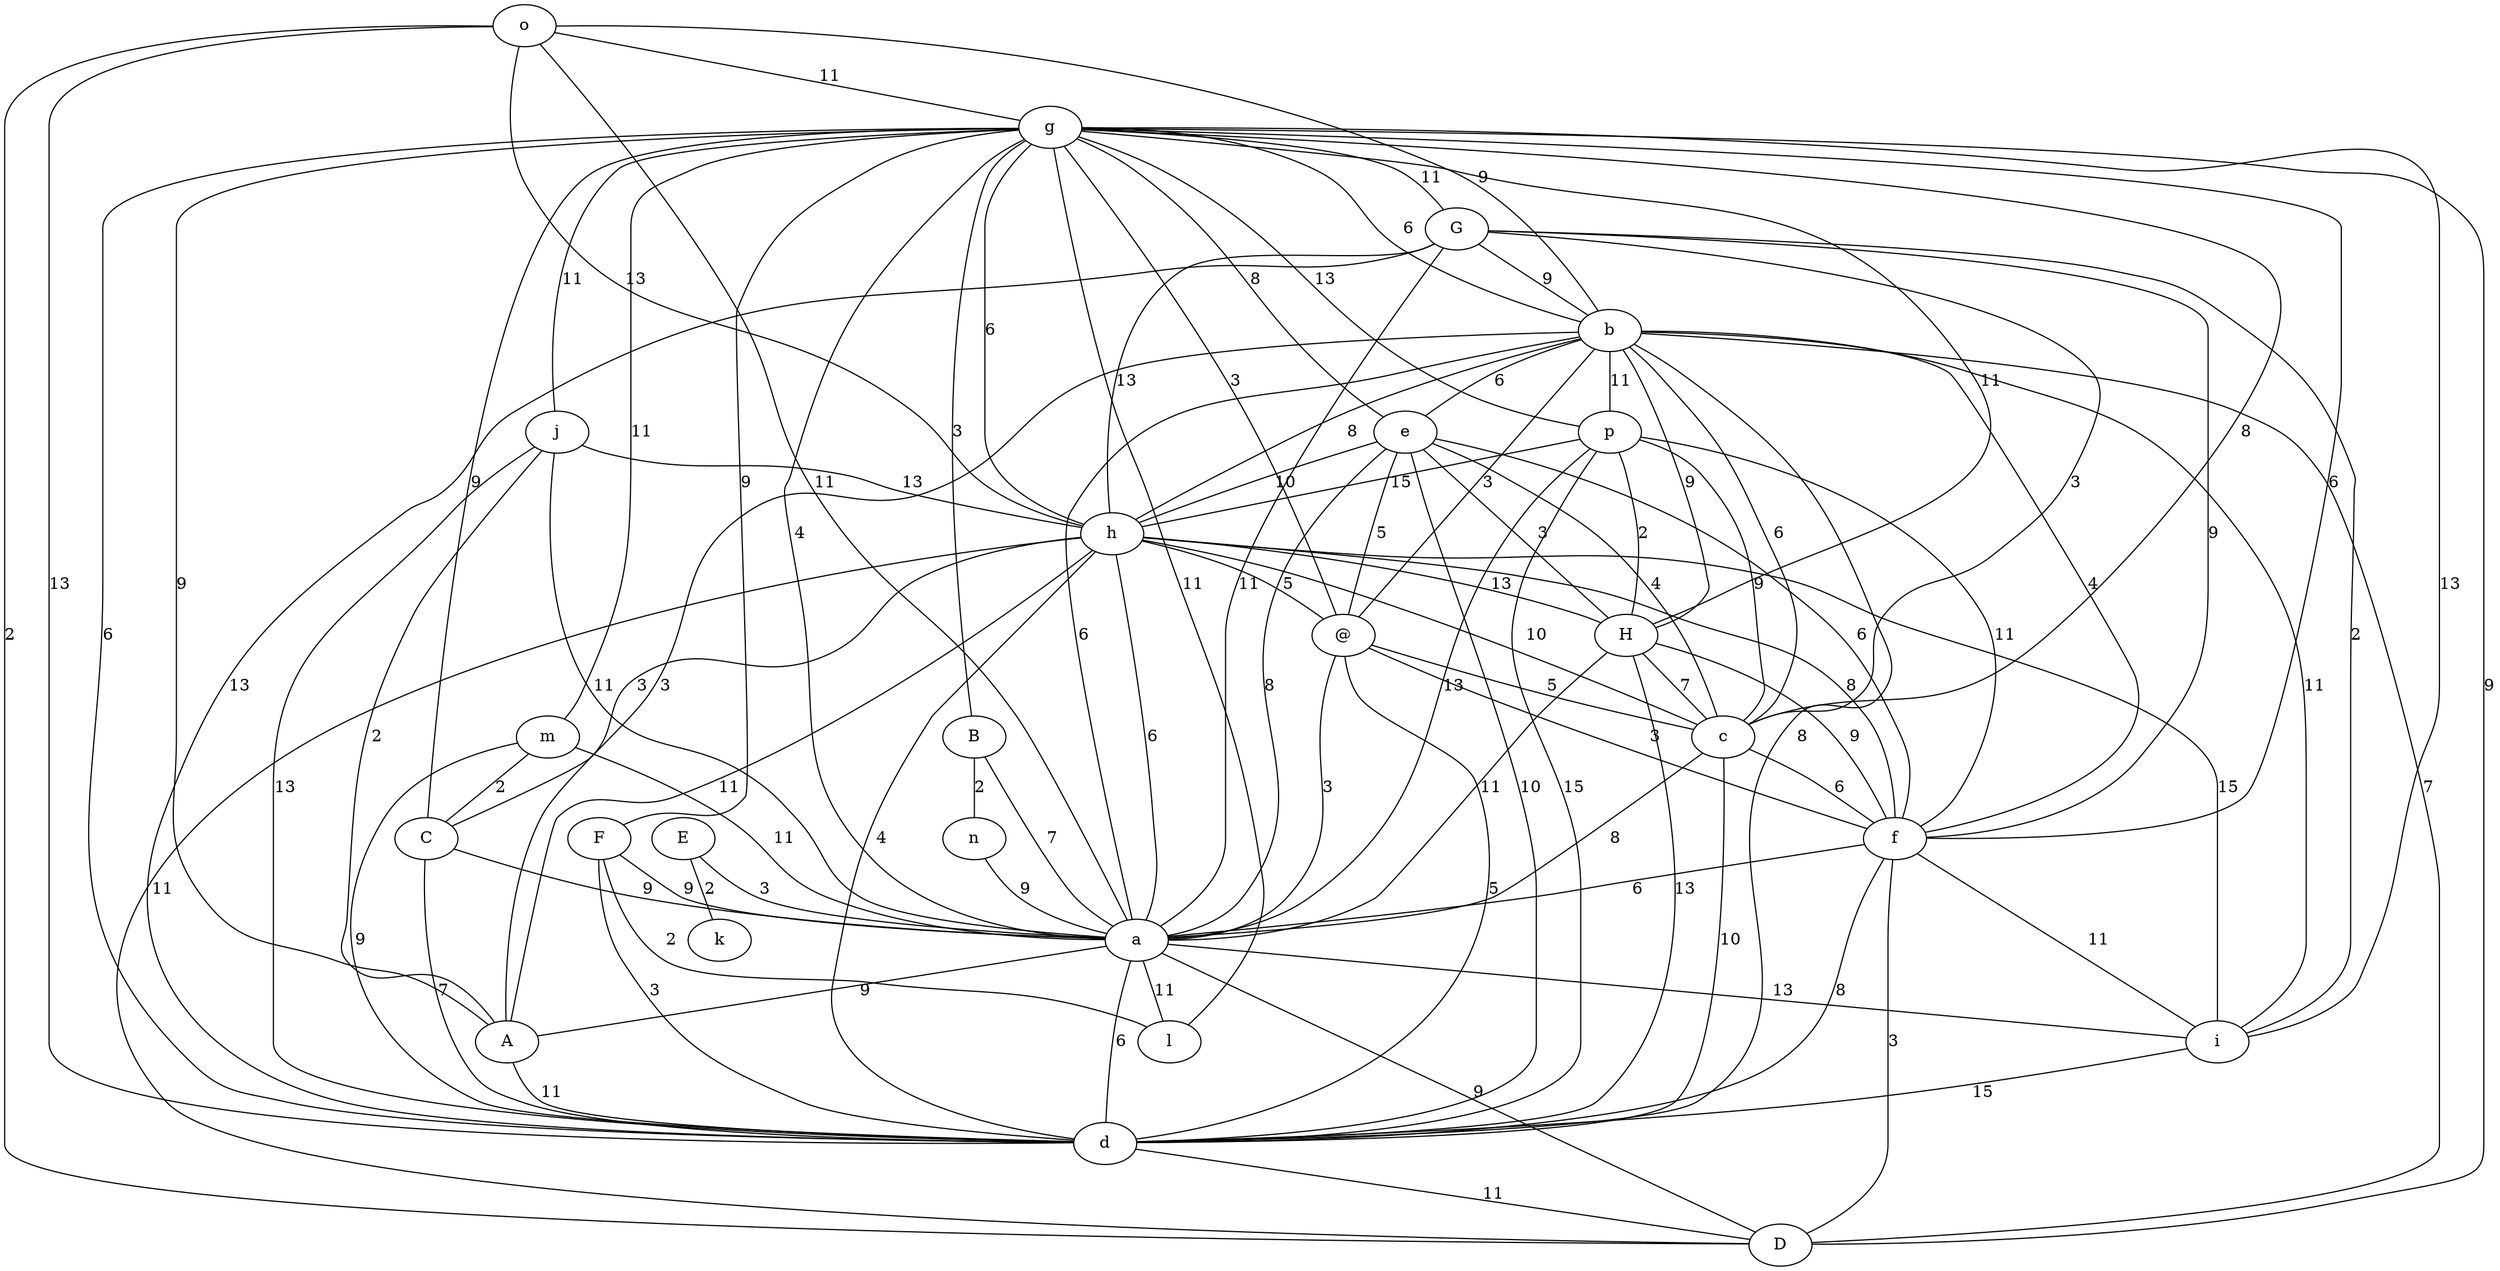 digraph G {
	node0 [label="o"];
	node1 [label="g"];
	node2 [label="G"];
	node3 [label="b"];
	node4 [label="j"];
	node5 [label="B"];
	node6 [label="e"];
	node7 [label="m"];
	node8 [label="E"];
	node9 [label="p"];
	node10 [label="h"];
	node11 [label="H"];
	node12 [label="@"];
	node13 [label="k"];
	node14 [label="c"];
	node15 [label="C"];
	node16 [label="f"];
	node17 [label="n"];
	node18 [label="F"];
	node19 [label="a"];
	node20 [label="i"];
	node21 [label="A"];
	node22 [label="l"];
	node23 [label="d"];
	node24 [label="D"];
	subgraph U {
		edge [dir=none];
		node0 -> node1 [label="11"];
		node0 -> node3 [label="9"];
		node0 -> node19 [label="11"];
		node0 -> node10 [label="13"];
		node0 -> node24 [label="2"];
		node0 -> node23 [label="13"];
		node1 -> node2 [label="11"];
		node1 -> node6 [label="8"];
		node1 -> node22 [label="11"];
		node1 -> node7 [label="11"];
		node1 -> node4 [label="11"];
		node1 -> node20 [label="13"];
		node1 -> node18 [label="9"];
		node1 -> node16 [label="6"];
		node1 -> node24 [label="9"];
		node1 -> node23 [label="6"];
		node1 -> node5 [label="3"];
		node1 -> node3 [label="6"];
		node1 -> node15 [label="9"];
		node1 -> node14 [label="8"];
		node1 -> node12 [label="3"];
		node1 -> node9 [label="13"];
		node1 -> node21 [label="9"];
		node1 -> node19 [label="4"];
		node1 -> node11 [label="11"];
		node1 -> node10 [label="6"];
		node2 -> node16 [label="9"];
		node2 -> node23 [label="13"];
		node2 -> node3 [label="9"];
		node2 -> node14 [label="3"];
		node2 -> node19 [label="11"];
		node2 -> node10 [label="13"];
		node2 -> node20 [label="2"];
		node3 -> node16 [label="4"];
		node3 -> node6 [label="6"];
		node3 -> node14 [label="6"];
		node3 -> node20 [label="11"];
		node3 -> node24 [label="7"];
		node3 -> node23 [label="8"];
		node3 -> node12 [label="3"];
		node3 -> node9 [label="11"];
		node3 -> node21 [label="3"];
		node3 -> node19 [label="6"];
		node3 -> node11 [label="9"];
		node3 -> node10 [label="8"];
		node4 -> node23 [label="13"];
		node4 -> node10 [label="13"];
		node4 -> node21 [label="2"];
		node4 -> node19 [label="11"];
		node5 -> node19 [label="7"];
		node5 -> node17 [label="2"];
		node6 -> node16 [label="6"];
		node6 -> node23 [label="10"];
		node6 -> node14 [label="4"];
		node6 -> node12 [label="5"];
		node6 -> node19 [label="8"];
		node6 -> node11 [label="3"];
		node6 -> node10 [label="10"];
		node7 -> node23 [label="9"];
		node7 -> node15 [label="2"];
		node7 -> node19 [label="11"];
		node8 -> node19 [label="3"];
		node8 -> node13 [label="2"];
		node9 -> node16 [label="11"];
		node9 -> node23 [label="15"];
		node9 -> node14 [label="9"];
		node9 -> node19 [label="13"];
		node9 -> node11 [label="2"];
		node9 -> node10 [label="15"];
		node10 -> node16 [label="8"];
		node10 -> node11 [label="13"];
		node10 -> node20 [label="15"];
		node10 -> node24 [label="11"];
		node10 -> node23 [label="4"];
		node10 -> node15 [label="3"];
		node10 -> node14 [label="10"];
		node10 -> node12 [label="5"];
		node10 -> node21 [label="11"];
		node10 -> node19 [label="6"];
		node11 -> node16 [label="9"];
		node11 -> node23 [label="13"];
		node11 -> node14 [label="7"];
		node11 -> node19 [label="11"];
		node12 -> node16 [label="3"];
		node12 -> node23 [label="5"];
		node12 -> node14 [label="5"];
		node12 -> node19 [label="3"];
		node14 -> node16 [label="6"];
		node14 -> node23 [label="10"];
		node14 -> node19 [label="8"];
		node15 -> node23 [label="7"];
		node15 -> node19 [label="9"];
		node16 -> node19 [label="6"];
		node16 -> node20 [label="11"];
		node16 -> node24 [label="3"];
		node16 -> node23 [label="8"];
		node17 -> node19 [label="9"];
		node18 -> node23 [label="3"];
		node18 -> node19 [label="9"];
		node18 -> node22 [label="2"];
		node19 -> node21 [label="9"];
		node19 -> node22 [label="11"];
		node19 -> node20 [label="13"];
		node19 -> node24 [label="9"];
		node19 -> node23 [label="6"];
		node20 -> node23 [label="15"];
		node21 -> node23 [label="11"];
		node23 -> node24 [label="11"];
	}
	subgraph D {
	}
}
